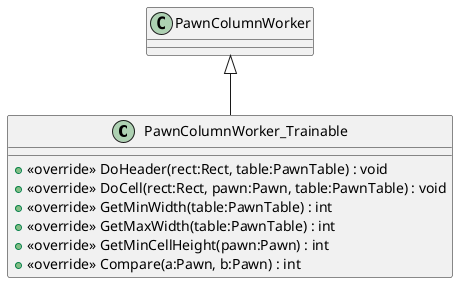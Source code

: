 @startuml
class PawnColumnWorker_Trainable {
    + <<override>> DoHeader(rect:Rect, table:PawnTable) : void
    + <<override>> DoCell(rect:Rect, pawn:Pawn, table:PawnTable) : void
    + <<override>> GetMinWidth(table:PawnTable) : int
    + <<override>> GetMaxWidth(table:PawnTable) : int
    + <<override>> GetMinCellHeight(pawn:Pawn) : int
    + <<override>> Compare(a:Pawn, b:Pawn) : int
}
PawnColumnWorker <|-- PawnColumnWorker_Trainable
@enduml
